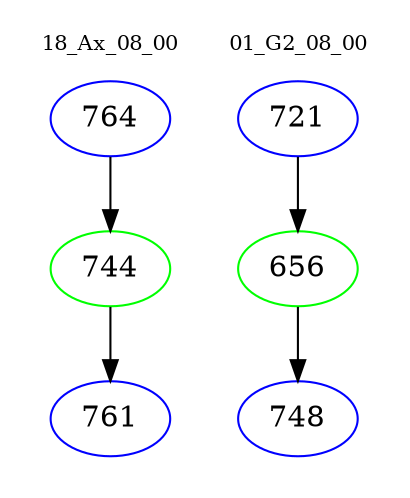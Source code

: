digraph{
subgraph cluster_0 {
color = white
label = "18_Ax_08_00";
fontsize=10;
T0_764 [label="764", color="blue"]
T0_764 -> T0_744 [color="black"]
T0_744 [label="744", color="green"]
T0_744 -> T0_761 [color="black"]
T0_761 [label="761", color="blue"]
}
subgraph cluster_1 {
color = white
label = "01_G2_08_00";
fontsize=10;
T1_721 [label="721", color="blue"]
T1_721 -> T1_656 [color="black"]
T1_656 [label="656", color="green"]
T1_656 -> T1_748 [color="black"]
T1_748 [label="748", color="blue"]
}
}
